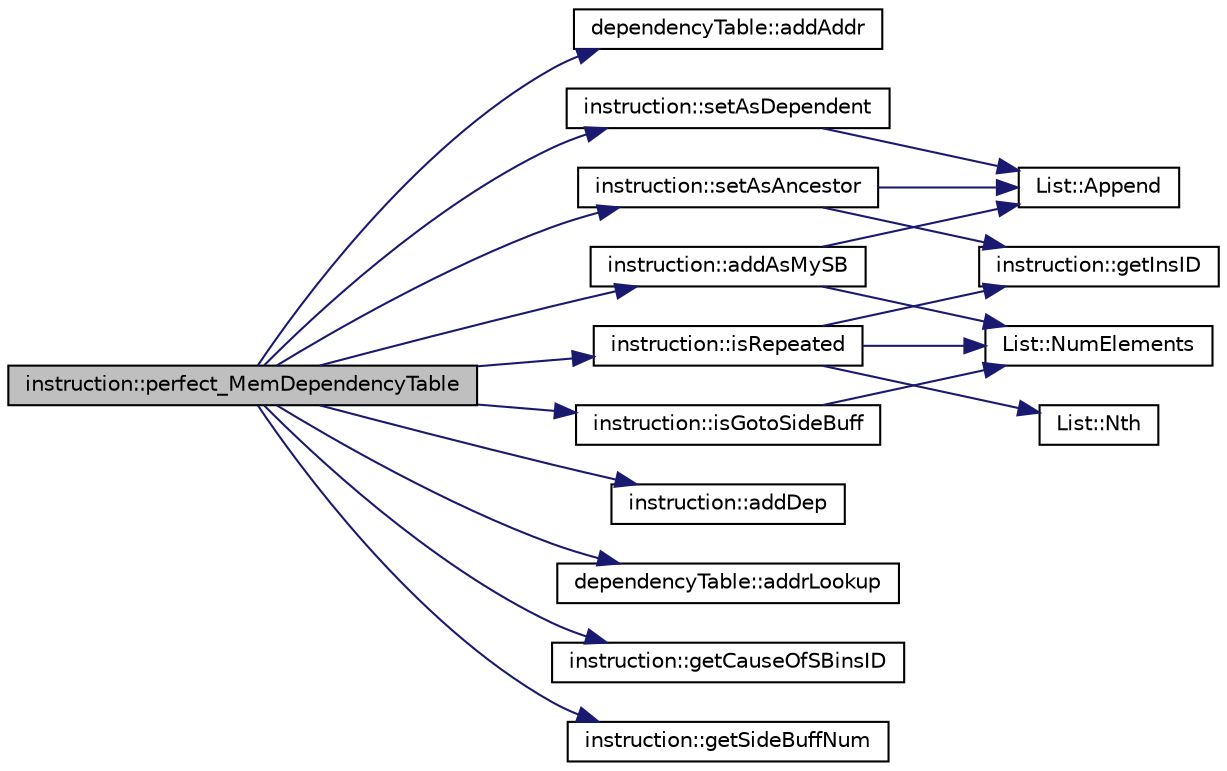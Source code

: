 digraph G
{
  edge [fontname="Helvetica",fontsize="10",labelfontname="Helvetica",labelfontsize="10"];
  node [fontname="Helvetica",fontsize="10",shape=record];
  rankdir=LR;
  Node1 [label="instruction::perfect_MemDependencyTable",height=0.2,width=0.4,color="black", fillcolor="grey75", style="filled" fontcolor="black"];
  Node1 -> Node2 [color="midnightblue",fontsize="10",style="solid",fontname="Helvetica"];
  Node2 [label="dependencyTable::addAddr",height=0.2,width=0.4,color="black", fillcolor="white", style="filled",URL="$classdependencyTable.html#a2152aa2490daef06772595e126e6e024"];
  Node1 -> Node3 [color="midnightblue",fontsize="10",style="solid",fontname="Helvetica"];
  Node3 [label="instruction::addAsMySB",height=0.2,width=0.4,color="black", fillcolor="white", style="filled",URL="$classinstruction.html#a3498bf7e8b209d7912ef7c0bc977b5b2"];
  Node3 -> Node4 [color="midnightblue",fontsize="10",style="solid",fontname="Helvetica"];
  Node4 [label="List::Append",height=0.2,width=0.4,color="black", fillcolor="white", style="filled",URL="$classList.html#a473190098e38206d0125b0737245e613"];
  Node3 -> Node5 [color="midnightblue",fontsize="10",style="solid",fontname="Helvetica"];
  Node5 [label="List::NumElements",height=0.2,width=0.4,color="black", fillcolor="white", style="filled",URL="$classList.html#ac2e9d50f703b01bf643fa6ce50837c26"];
  Node1 -> Node6 [color="midnightblue",fontsize="10",style="solid",fontname="Helvetica"];
  Node6 [label="instruction::addDep",height=0.2,width=0.4,color="black", fillcolor="white", style="filled",URL="$classinstruction.html#aeb756cec429aca99a341f069df268465"];
  Node1 -> Node7 [color="midnightblue",fontsize="10",style="solid",fontname="Helvetica"];
  Node7 [label="dependencyTable::addrLookup",height=0.2,width=0.4,color="black", fillcolor="white", style="filled",URL="$classdependencyTable.html#ad5215d3493ae1b82e37e673b33fd6892"];
  Node1 -> Node8 [color="midnightblue",fontsize="10",style="solid",fontname="Helvetica"];
  Node8 [label="instruction::getCauseOfSBinsID",height=0.2,width=0.4,color="black", fillcolor="white", style="filled",URL="$classinstruction.html#a985a2aa4c8de04b094e19706661db0a3"];
  Node1 -> Node9 [color="midnightblue",fontsize="10",style="solid",fontname="Helvetica"];
  Node9 [label="instruction::getSideBuffNum",height=0.2,width=0.4,color="black", fillcolor="white", style="filled",URL="$classinstruction.html#ae70e85f10d54bf8f323110dd8ecd7d14"];
  Node1 -> Node10 [color="midnightblue",fontsize="10",style="solid",fontname="Helvetica"];
  Node10 [label="instruction::isGotoSideBuff",height=0.2,width=0.4,color="black", fillcolor="white", style="filled",URL="$classinstruction.html#aa6a5b8a0b7f5af780d1593890e87d6a1"];
  Node10 -> Node5 [color="midnightblue",fontsize="10",style="solid",fontname="Helvetica"];
  Node1 -> Node11 [color="midnightblue",fontsize="10",style="solid",fontname="Helvetica"];
  Node11 [label="instruction::isRepeated",height=0.2,width=0.4,color="black", fillcolor="white", style="filled",URL="$classinstruction.html#a8d938a7c74c2bd36d0e5565cf933d9d5"];
  Node11 -> Node12 [color="midnightblue",fontsize="10",style="solid",fontname="Helvetica"];
  Node12 [label="instruction::getInsID",height=0.2,width=0.4,color="black", fillcolor="white", style="filled",URL="$classinstruction.html#a0856c8a7411c298a51cd8d8d5e2f8b12"];
  Node11 -> Node13 [color="midnightblue",fontsize="10",style="solid",fontname="Helvetica"];
  Node13 [label="List::Nth",height=0.2,width=0.4,color="black", fillcolor="white", style="filled",URL="$classList.html#a5eb964816de33c85e1d46658ddf8c6c4"];
  Node11 -> Node5 [color="midnightblue",fontsize="10",style="solid",fontname="Helvetica"];
  Node1 -> Node14 [color="midnightblue",fontsize="10",style="solid",fontname="Helvetica"];
  Node14 [label="instruction::setAsAncestor",height=0.2,width=0.4,color="black", fillcolor="white", style="filled",URL="$classinstruction.html#aee7e55cf32812b46267a22bcb53da670"];
  Node14 -> Node4 [color="midnightblue",fontsize="10",style="solid",fontname="Helvetica"];
  Node14 -> Node12 [color="midnightblue",fontsize="10",style="solid",fontname="Helvetica"];
  Node1 -> Node15 [color="midnightblue",fontsize="10",style="solid",fontname="Helvetica"];
  Node15 [label="instruction::setAsDependent",height=0.2,width=0.4,color="black", fillcolor="white", style="filled",URL="$classinstruction.html#ab2ba6828f1256186a787d933a6ca0868"];
  Node15 -> Node4 [color="midnightblue",fontsize="10",style="solid",fontname="Helvetica"];
}
